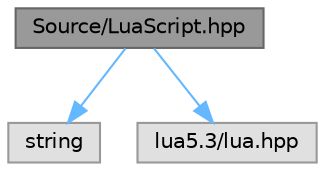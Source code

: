 digraph "Source/LuaScript.hpp"
{
 // INTERACTIVE_SVG=YES
 // LATEX_PDF_SIZE
  bgcolor="transparent";
  edge [fontname=Helvetica,fontsize=10,labelfontname=Helvetica,labelfontsize=10];
  node [fontname=Helvetica,fontsize=10,shape=box,height=0.2,width=0.4];
  Node1 [label="Source/LuaScript.hpp",height=0.2,width=0.4,color="gray40", fillcolor="grey60", style="filled", fontcolor="black",tooltip="This is the basic Lua script wrapper - it is what the end-user will create and add to the queue...."];
  Node1 -> Node2 [color="steelblue1",style="solid"];
  Node2 [label="string",height=0.2,width=0.4,color="grey60", fillcolor="#E0E0E0", style="filled",tooltip=" "];
  Node1 -> Node3 [color="steelblue1",style="solid"];
  Node3 [label="lua5.3/lua.hpp",height=0.2,width=0.4,color="grey60", fillcolor="#E0E0E0", style="filled",tooltip=" "];
}

